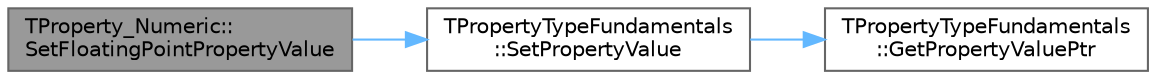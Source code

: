 digraph "TProperty_Numeric::SetFloatingPointPropertyValue"
{
 // INTERACTIVE_SVG=YES
 // LATEX_PDF_SIZE
  bgcolor="transparent";
  edge [fontname=Helvetica,fontsize=10,labelfontname=Helvetica,labelfontsize=10];
  node [fontname=Helvetica,fontsize=10,shape=box,height=0.2,width=0.4];
  rankdir="LR";
  Node1 [id="Node000001",label="TProperty_Numeric::\lSetFloatingPointPropertyValue",height=0.2,width=0.4,color="gray40", fillcolor="grey60", style="filled", fontcolor="black",tooltip=" "];
  Node1 -> Node2 [id="edge1_Node000001_Node000002",color="steelblue1",style="solid",tooltip=" "];
  Node2 [id="Node000002",label="TPropertyTypeFundamentals\l::SetPropertyValue",height=0.2,width=0.4,color="grey40", fillcolor="white", style="filled",URL="$dd/db1/classTPropertyTypeFundamentals.html#a67d523e09b2915c055a41d9750979486",tooltip="Set the value of a property at an address."];
  Node2 -> Node3 [id="edge2_Node000002_Node000003",color="steelblue1",style="solid",tooltip=" "];
  Node3 [id="Node000003",label="TPropertyTypeFundamentals\l::GetPropertyValuePtr",height=0.2,width=0.4,color="grey40", fillcolor="white", style="filled",URL="$dd/db1/classTPropertyTypeFundamentals.html#a13fb936bf4755b4d45a2ea1e2f96d38e",tooltip="Convert the address of a value of the property to the proper type."];
}

